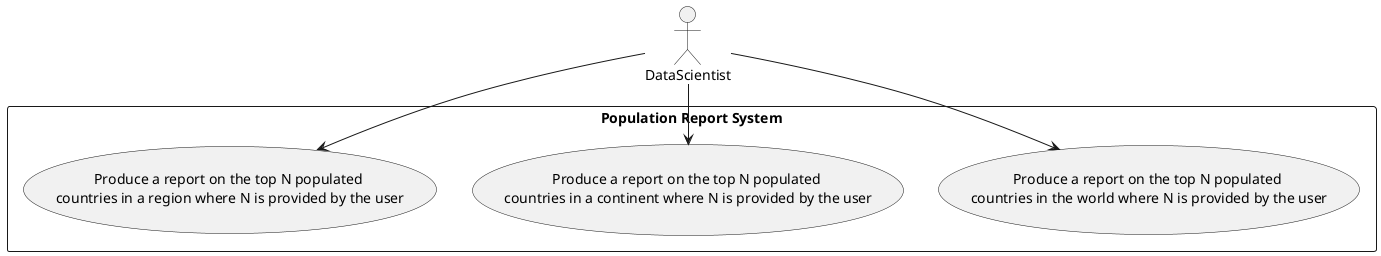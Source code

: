 @startuml
actor DataScientist as DS

rectangle "Population Report System" {
    usecase "Produce a report on the top N populated \ncountries in the world where N is provided by the user" as UC4
    usecase "Produce a report on the top N populated \ncountries in a continent where N is provided by the user" as UC5
    usecase "Produce a report on the top N populated \ncountries in a region where N is provided by the user" as UC6
}

DS --> UC4
DS --> UC5
DS --> UC6

@enduml
